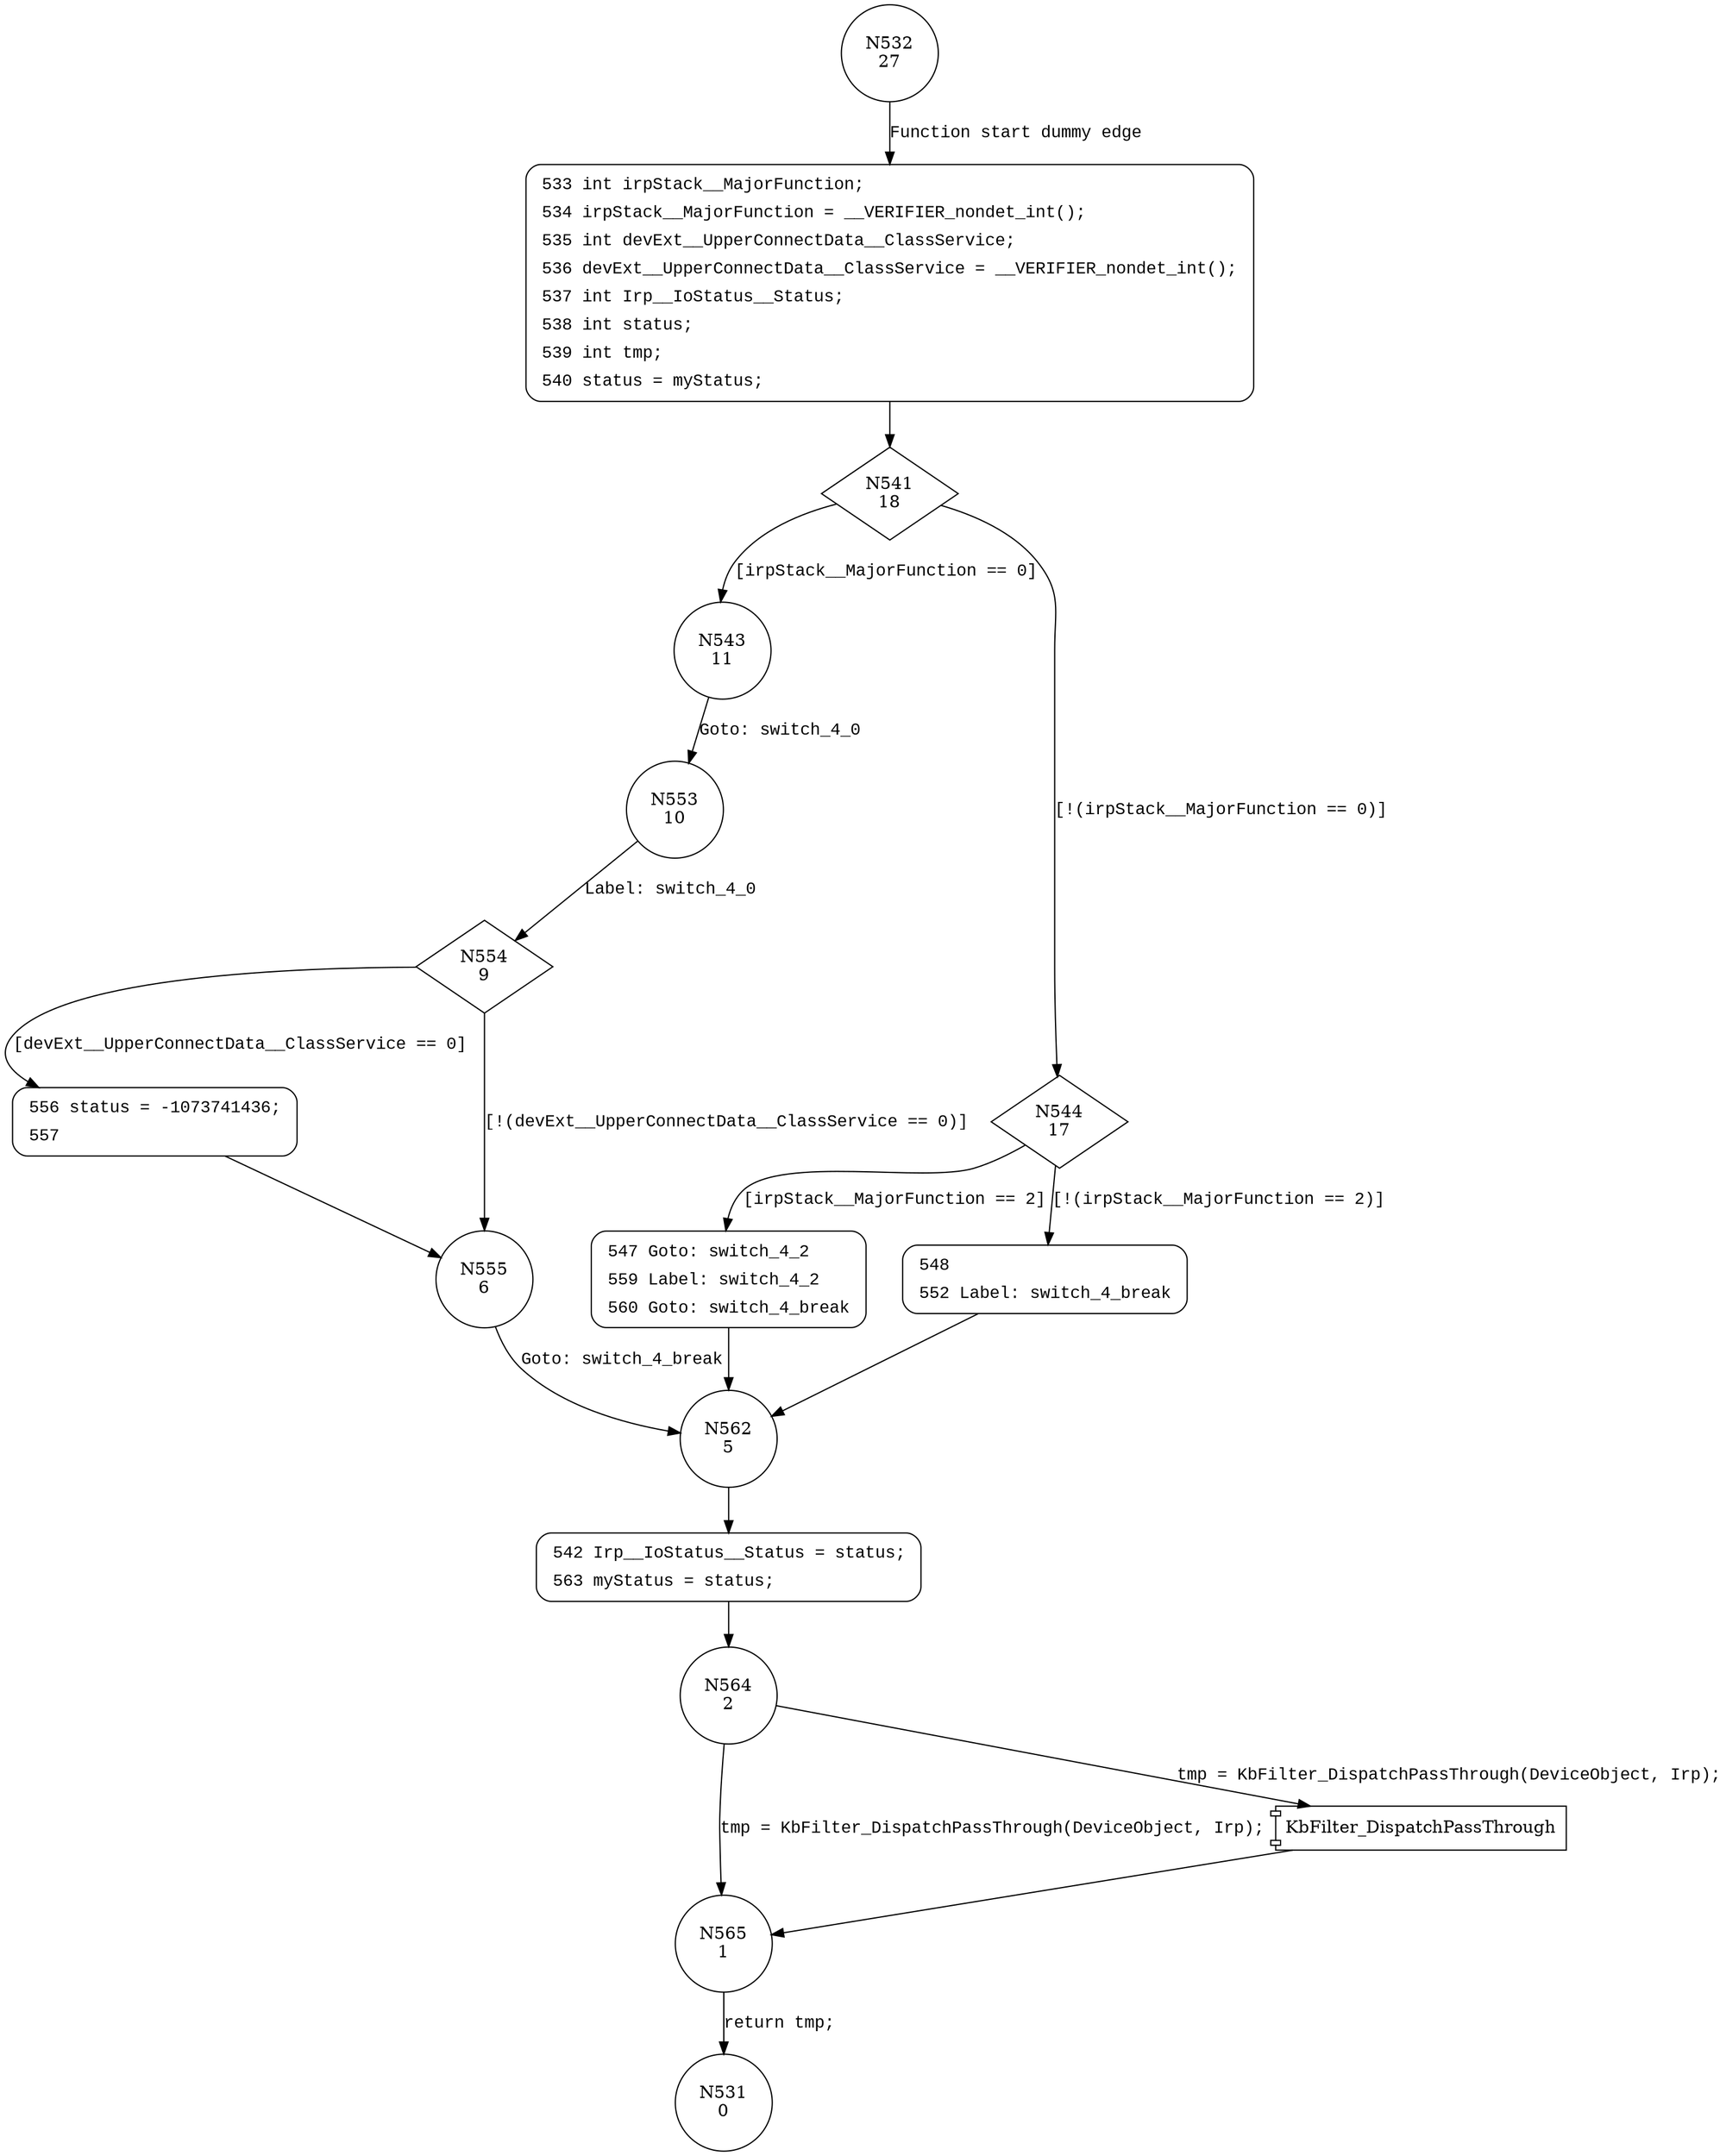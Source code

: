 digraph KbFilter_CreateClose {
532 [shape="circle" label="N532\n27"]
533 [shape="circle" label="N533\n26"]
541 [shape="diamond" label="N541\n18"]
543 [shape="circle" label="N543\n11"]
544 [shape="diamond" label="N544\n17"]
547 [shape="circle" label="N547\n14"]
548 [shape="circle" label="N548\n16"]
562 [shape="circle" label="N562\n5"]
542 [shape="circle" label="N542\n4"]
564 [shape="circle" label="N564\n2"]
565 [shape="circle" label="N565\n1"]
531 [shape="circle" label="N531\n0"]
553 [shape="circle" label="N553\n10"]
554 [shape="diamond" label="N554\n9"]
556 [shape="circle" label="N556\n8"]
555 [shape="circle" label="N555\n6"]
533 [style="filled,bold" penwidth="1" fillcolor="white" fontname="Courier New" shape="Mrecord" label=<<table border="0" cellborder="0" cellpadding="3" bgcolor="white"><tr><td align="right">533</td><td align="left">int irpStack__MajorFunction;</td></tr><tr><td align="right">534</td><td align="left">irpStack__MajorFunction = __VERIFIER_nondet_int();</td></tr><tr><td align="right">535</td><td align="left">int devExt__UpperConnectData__ClassService;</td></tr><tr><td align="right">536</td><td align="left">devExt__UpperConnectData__ClassService = __VERIFIER_nondet_int();</td></tr><tr><td align="right">537</td><td align="left">int Irp__IoStatus__Status;</td></tr><tr><td align="right">538</td><td align="left">int status;</td></tr><tr><td align="right">539</td><td align="left">int tmp;</td></tr><tr><td align="right">540</td><td align="left">status = myStatus;</td></tr></table>>]
533 -> 541[label=""]
548 [style="filled,bold" penwidth="1" fillcolor="white" fontname="Courier New" shape="Mrecord" label=<<table border="0" cellborder="0" cellpadding="3" bgcolor="white"><tr><td align="right">548</td><td align="left"></td></tr><tr><td align="right">552</td><td align="left">Label: switch_4_break</td></tr></table>>]
548 -> 562[label=""]
542 [style="filled,bold" penwidth="1" fillcolor="white" fontname="Courier New" shape="Mrecord" label=<<table border="0" cellborder="0" cellpadding="3" bgcolor="white"><tr><td align="right">542</td><td align="left">Irp__IoStatus__Status = status;</td></tr><tr><td align="right">563</td><td align="left">myStatus = status;</td></tr></table>>]
542 -> 564[label=""]
547 [style="filled,bold" penwidth="1" fillcolor="white" fontname="Courier New" shape="Mrecord" label=<<table border="0" cellborder="0" cellpadding="3" bgcolor="white"><tr><td align="right">547</td><td align="left">Goto: switch_4_2</td></tr><tr><td align="right">559</td><td align="left">Label: switch_4_2</td></tr><tr><td align="right">560</td><td align="left">Goto: switch_4_break</td></tr></table>>]
547 -> 562[label=""]
556 [style="filled,bold" penwidth="1" fillcolor="white" fontname="Courier New" shape="Mrecord" label=<<table border="0" cellborder="0" cellpadding="3" bgcolor="white"><tr><td align="right">556</td><td align="left">status = -1073741436;</td></tr><tr><td align="right">557</td><td align="left"></td></tr></table>>]
556 -> 555[label=""]
532 -> 533 [label="Function start dummy edge" fontname="Courier New"]
541 -> 543 [label="[irpStack__MajorFunction == 0]" fontname="Courier New"]
541 -> 544 [label="[!(irpStack__MajorFunction == 0)]" fontname="Courier New"]
544 -> 547 [label="[irpStack__MajorFunction == 2]" fontname="Courier New"]
544 -> 548 [label="[!(irpStack__MajorFunction == 2)]" fontname="Courier New"]
562 -> 542 [label="" fontname="Courier New"]
100019 [shape="component" label="KbFilter_DispatchPassThrough"]
564 -> 100019 [label="tmp = KbFilter_DispatchPassThrough(DeviceObject, Irp);" fontname="Courier New"]
100019 -> 565 [label="" fontname="Courier New"]
564 -> 565 [label="tmp = KbFilter_DispatchPassThrough(DeviceObject, Irp);" fontname="Courier New"]
565 -> 531 [label="return tmp;" fontname="Courier New"]
543 -> 553 [label="Goto: switch_4_0" fontname="Courier New"]
554 -> 556 [label="[devExt__UpperConnectData__ClassService == 0]" fontname="Courier New"]
554 -> 555 [label="[!(devExt__UpperConnectData__ClassService == 0)]" fontname="Courier New"]
555 -> 562 [label="Goto: switch_4_break" fontname="Courier New"]
553 -> 554 [label="Label: switch_4_0" fontname="Courier New"]
}